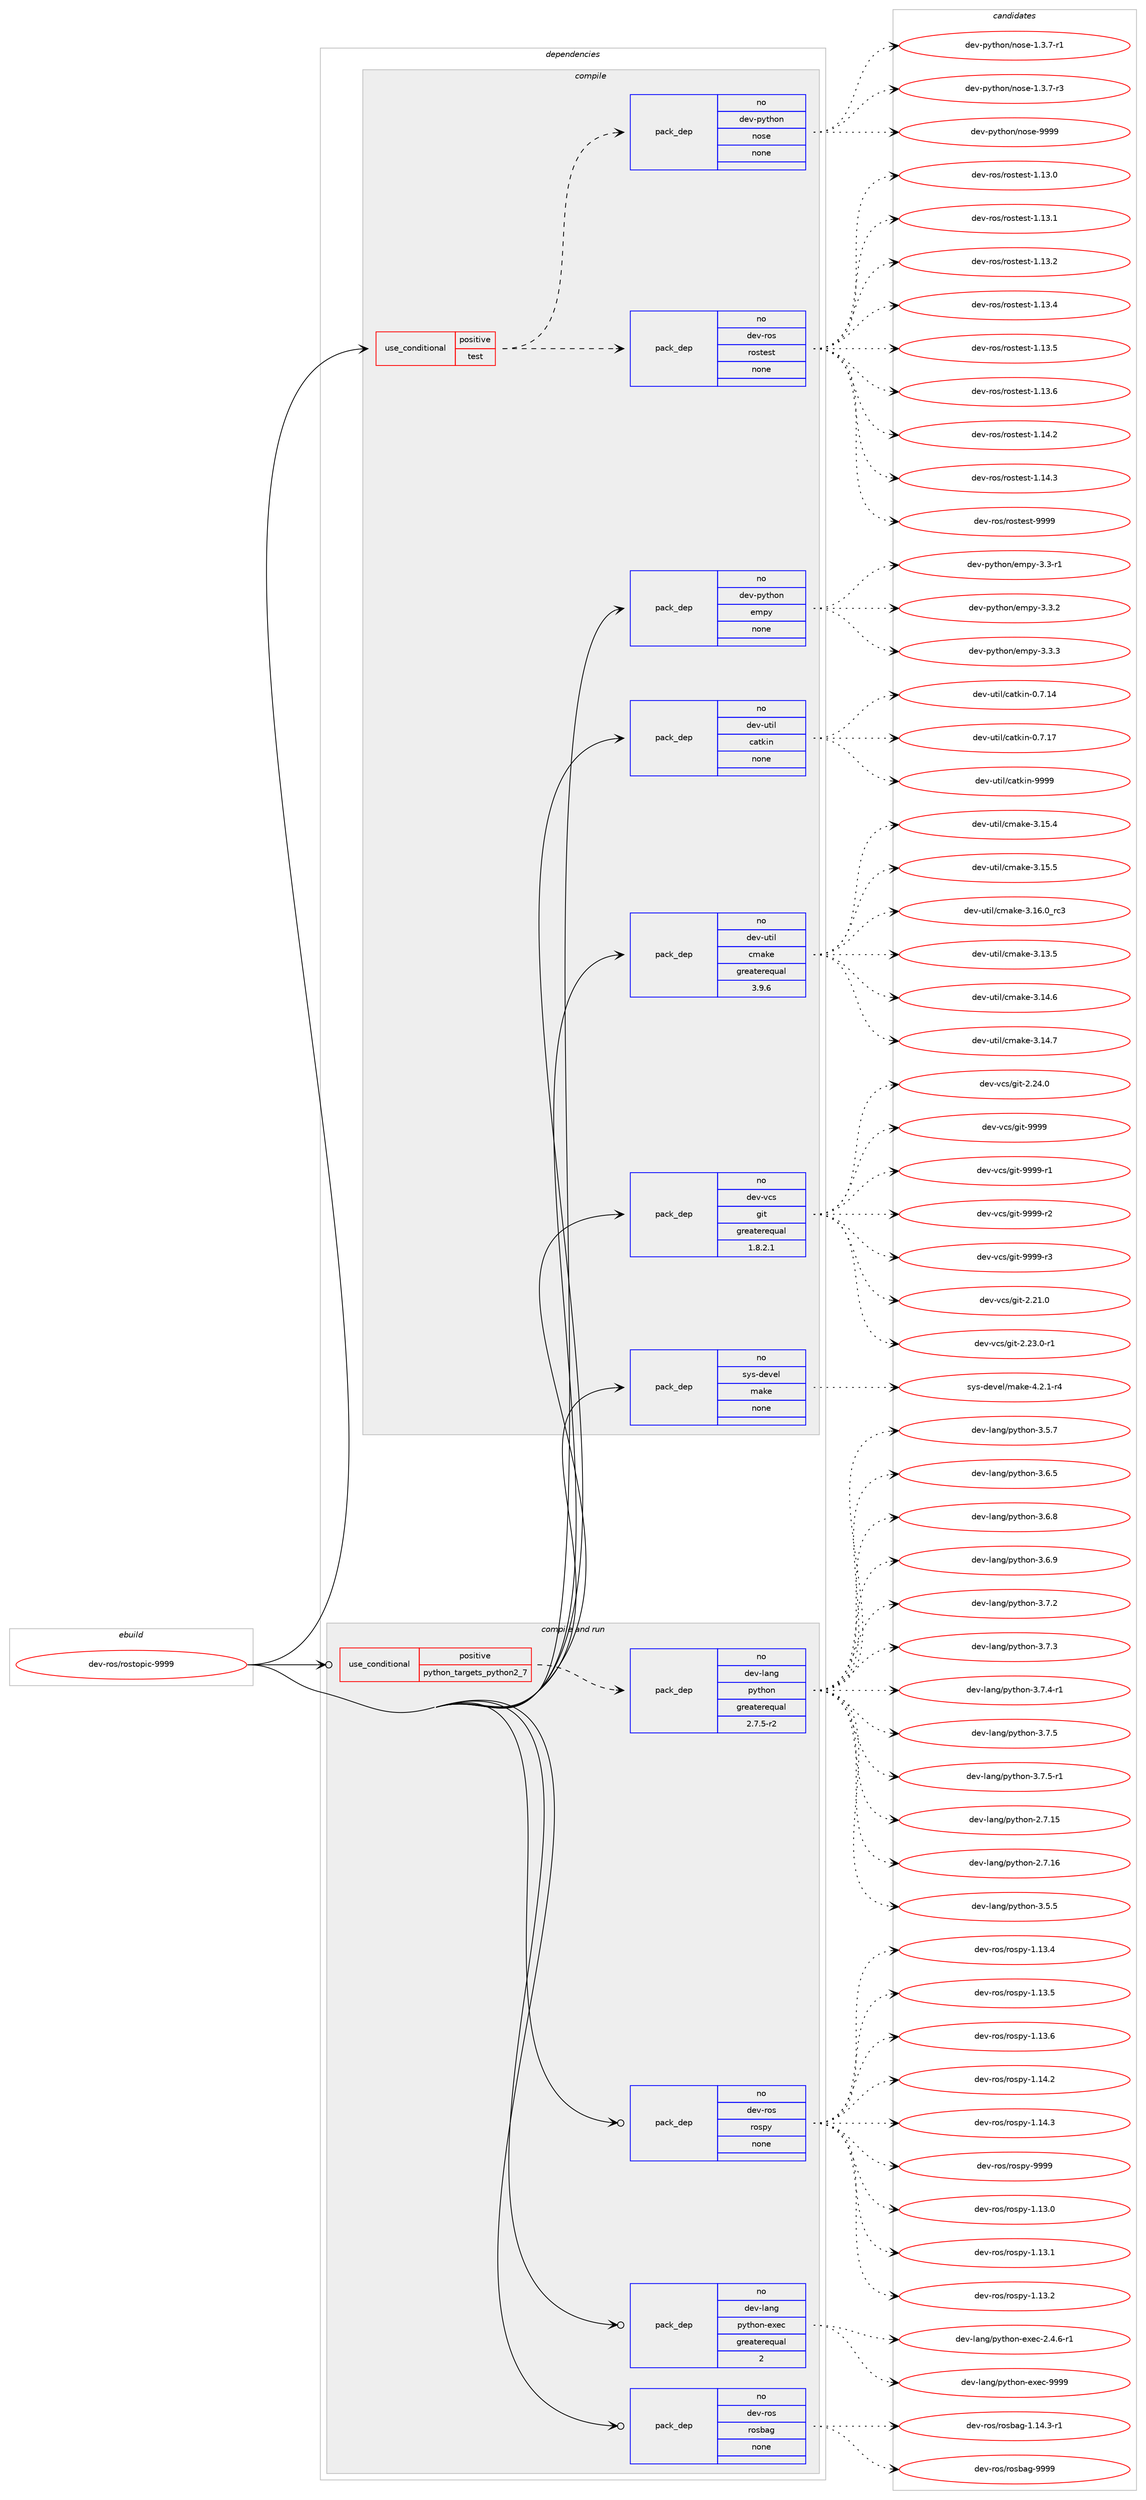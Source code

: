 digraph prolog {

# *************
# Graph options
# *************

newrank=true;
concentrate=true;
compound=true;
graph [rankdir=LR,fontname=Helvetica,fontsize=10,ranksep=1.5];#, ranksep=2.5, nodesep=0.2];
edge  [arrowhead=vee];
node  [fontname=Helvetica,fontsize=10];

# **********
# The ebuild
# **********

subgraph cluster_leftcol {
color=gray;
rank=same;
label=<<i>ebuild</i>>;
id [label="dev-ros/rostopic-9999", color=red, width=4, href="../dev-ros/rostopic-9999.svg"];
}

# ****************
# The dependencies
# ****************

subgraph cluster_midcol {
color=gray;
label=<<i>dependencies</i>>;
subgraph cluster_compile {
fillcolor="#eeeeee";
style=filled;
label=<<i>compile</i>>;
subgraph cond155204 {
dependency664817 [label=<<TABLE BORDER="0" CELLBORDER="1" CELLSPACING="0" CELLPADDING="4"><TR><TD ROWSPAN="3" CELLPADDING="10">use_conditional</TD></TR><TR><TD>positive</TD></TR><TR><TD>test</TD></TR></TABLE>>, shape=none, color=red];
subgraph pack497707 {
dependency664818 [label=<<TABLE BORDER="0" CELLBORDER="1" CELLSPACING="0" CELLPADDING="4" WIDTH="220"><TR><TD ROWSPAN="6" CELLPADDING="30">pack_dep</TD></TR><TR><TD WIDTH="110">no</TD></TR><TR><TD>dev-ros</TD></TR><TR><TD>rostest</TD></TR><TR><TD>none</TD></TR><TR><TD></TD></TR></TABLE>>, shape=none, color=blue];
}
dependency664817:e -> dependency664818:w [weight=20,style="dashed",arrowhead="vee"];
subgraph pack497708 {
dependency664819 [label=<<TABLE BORDER="0" CELLBORDER="1" CELLSPACING="0" CELLPADDING="4" WIDTH="220"><TR><TD ROWSPAN="6" CELLPADDING="30">pack_dep</TD></TR><TR><TD WIDTH="110">no</TD></TR><TR><TD>dev-python</TD></TR><TR><TD>nose</TD></TR><TR><TD>none</TD></TR><TR><TD></TD></TR></TABLE>>, shape=none, color=blue];
}
dependency664817:e -> dependency664819:w [weight=20,style="dashed",arrowhead="vee"];
}
id:e -> dependency664817:w [weight=20,style="solid",arrowhead="vee"];
subgraph pack497709 {
dependency664820 [label=<<TABLE BORDER="0" CELLBORDER="1" CELLSPACING="0" CELLPADDING="4" WIDTH="220"><TR><TD ROWSPAN="6" CELLPADDING="30">pack_dep</TD></TR><TR><TD WIDTH="110">no</TD></TR><TR><TD>dev-python</TD></TR><TR><TD>empy</TD></TR><TR><TD>none</TD></TR><TR><TD></TD></TR></TABLE>>, shape=none, color=blue];
}
id:e -> dependency664820:w [weight=20,style="solid",arrowhead="vee"];
subgraph pack497710 {
dependency664821 [label=<<TABLE BORDER="0" CELLBORDER="1" CELLSPACING="0" CELLPADDING="4" WIDTH="220"><TR><TD ROWSPAN="6" CELLPADDING="30">pack_dep</TD></TR><TR><TD WIDTH="110">no</TD></TR><TR><TD>dev-util</TD></TR><TR><TD>catkin</TD></TR><TR><TD>none</TD></TR><TR><TD></TD></TR></TABLE>>, shape=none, color=blue];
}
id:e -> dependency664821:w [weight=20,style="solid",arrowhead="vee"];
subgraph pack497711 {
dependency664822 [label=<<TABLE BORDER="0" CELLBORDER="1" CELLSPACING="0" CELLPADDING="4" WIDTH="220"><TR><TD ROWSPAN="6" CELLPADDING="30">pack_dep</TD></TR><TR><TD WIDTH="110">no</TD></TR><TR><TD>dev-util</TD></TR><TR><TD>cmake</TD></TR><TR><TD>greaterequal</TD></TR><TR><TD>3.9.6</TD></TR></TABLE>>, shape=none, color=blue];
}
id:e -> dependency664822:w [weight=20,style="solid",arrowhead="vee"];
subgraph pack497712 {
dependency664823 [label=<<TABLE BORDER="0" CELLBORDER="1" CELLSPACING="0" CELLPADDING="4" WIDTH="220"><TR><TD ROWSPAN="6" CELLPADDING="30">pack_dep</TD></TR><TR><TD WIDTH="110">no</TD></TR><TR><TD>dev-vcs</TD></TR><TR><TD>git</TD></TR><TR><TD>greaterequal</TD></TR><TR><TD>1.8.2.1</TD></TR></TABLE>>, shape=none, color=blue];
}
id:e -> dependency664823:w [weight=20,style="solid",arrowhead="vee"];
subgraph pack497713 {
dependency664824 [label=<<TABLE BORDER="0" CELLBORDER="1" CELLSPACING="0" CELLPADDING="4" WIDTH="220"><TR><TD ROWSPAN="6" CELLPADDING="30">pack_dep</TD></TR><TR><TD WIDTH="110">no</TD></TR><TR><TD>sys-devel</TD></TR><TR><TD>make</TD></TR><TR><TD>none</TD></TR><TR><TD></TD></TR></TABLE>>, shape=none, color=blue];
}
id:e -> dependency664824:w [weight=20,style="solid",arrowhead="vee"];
}
subgraph cluster_compileandrun {
fillcolor="#eeeeee";
style=filled;
label=<<i>compile and run</i>>;
subgraph cond155205 {
dependency664825 [label=<<TABLE BORDER="0" CELLBORDER="1" CELLSPACING="0" CELLPADDING="4"><TR><TD ROWSPAN="3" CELLPADDING="10">use_conditional</TD></TR><TR><TD>positive</TD></TR><TR><TD>python_targets_python2_7</TD></TR></TABLE>>, shape=none, color=red];
subgraph pack497714 {
dependency664826 [label=<<TABLE BORDER="0" CELLBORDER="1" CELLSPACING="0" CELLPADDING="4" WIDTH="220"><TR><TD ROWSPAN="6" CELLPADDING="30">pack_dep</TD></TR><TR><TD WIDTH="110">no</TD></TR><TR><TD>dev-lang</TD></TR><TR><TD>python</TD></TR><TR><TD>greaterequal</TD></TR><TR><TD>2.7.5-r2</TD></TR></TABLE>>, shape=none, color=blue];
}
dependency664825:e -> dependency664826:w [weight=20,style="dashed",arrowhead="vee"];
}
id:e -> dependency664825:w [weight=20,style="solid",arrowhead="odotvee"];
subgraph pack497715 {
dependency664827 [label=<<TABLE BORDER="0" CELLBORDER="1" CELLSPACING="0" CELLPADDING="4" WIDTH="220"><TR><TD ROWSPAN="6" CELLPADDING="30">pack_dep</TD></TR><TR><TD WIDTH="110">no</TD></TR><TR><TD>dev-lang</TD></TR><TR><TD>python-exec</TD></TR><TR><TD>greaterequal</TD></TR><TR><TD>2</TD></TR></TABLE>>, shape=none, color=blue];
}
id:e -> dependency664827:w [weight=20,style="solid",arrowhead="odotvee"];
subgraph pack497716 {
dependency664828 [label=<<TABLE BORDER="0" CELLBORDER="1" CELLSPACING="0" CELLPADDING="4" WIDTH="220"><TR><TD ROWSPAN="6" CELLPADDING="30">pack_dep</TD></TR><TR><TD WIDTH="110">no</TD></TR><TR><TD>dev-ros</TD></TR><TR><TD>rosbag</TD></TR><TR><TD>none</TD></TR><TR><TD></TD></TR></TABLE>>, shape=none, color=blue];
}
id:e -> dependency664828:w [weight=20,style="solid",arrowhead="odotvee"];
subgraph pack497717 {
dependency664829 [label=<<TABLE BORDER="0" CELLBORDER="1" CELLSPACING="0" CELLPADDING="4" WIDTH="220"><TR><TD ROWSPAN="6" CELLPADDING="30">pack_dep</TD></TR><TR><TD WIDTH="110">no</TD></TR><TR><TD>dev-ros</TD></TR><TR><TD>rospy</TD></TR><TR><TD>none</TD></TR><TR><TD></TD></TR></TABLE>>, shape=none, color=blue];
}
id:e -> dependency664829:w [weight=20,style="solid",arrowhead="odotvee"];
}
subgraph cluster_run {
fillcolor="#eeeeee";
style=filled;
label=<<i>run</i>>;
}
}

# **************
# The candidates
# **************

subgraph cluster_choices {
rank=same;
color=gray;
label=<<i>candidates</i>>;

subgraph choice497707 {
color=black;
nodesep=1;
choice100101118451141111154711411111511610111511645494649514648 [label="dev-ros/rostest-1.13.0", color=red, width=4,href="../dev-ros/rostest-1.13.0.svg"];
choice100101118451141111154711411111511610111511645494649514649 [label="dev-ros/rostest-1.13.1", color=red, width=4,href="../dev-ros/rostest-1.13.1.svg"];
choice100101118451141111154711411111511610111511645494649514650 [label="dev-ros/rostest-1.13.2", color=red, width=4,href="../dev-ros/rostest-1.13.2.svg"];
choice100101118451141111154711411111511610111511645494649514652 [label="dev-ros/rostest-1.13.4", color=red, width=4,href="../dev-ros/rostest-1.13.4.svg"];
choice100101118451141111154711411111511610111511645494649514653 [label="dev-ros/rostest-1.13.5", color=red, width=4,href="../dev-ros/rostest-1.13.5.svg"];
choice100101118451141111154711411111511610111511645494649514654 [label="dev-ros/rostest-1.13.6", color=red, width=4,href="../dev-ros/rostest-1.13.6.svg"];
choice100101118451141111154711411111511610111511645494649524650 [label="dev-ros/rostest-1.14.2", color=red, width=4,href="../dev-ros/rostest-1.14.2.svg"];
choice100101118451141111154711411111511610111511645494649524651 [label="dev-ros/rostest-1.14.3", color=red, width=4,href="../dev-ros/rostest-1.14.3.svg"];
choice10010111845114111115471141111151161011151164557575757 [label="dev-ros/rostest-9999", color=red, width=4,href="../dev-ros/rostest-9999.svg"];
dependency664818:e -> choice100101118451141111154711411111511610111511645494649514648:w [style=dotted,weight="100"];
dependency664818:e -> choice100101118451141111154711411111511610111511645494649514649:w [style=dotted,weight="100"];
dependency664818:e -> choice100101118451141111154711411111511610111511645494649514650:w [style=dotted,weight="100"];
dependency664818:e -> choice100101118451141111154711411111511610111511645494649514652:w [style=dotted,weight="100"];
dependency664818:e -> choice100101118451141111154711411111511610111511645494649514653:w [style=dotted,weight="100"];
dependency664818:e -> choice100101118451141111154711411111511610111511645494649514654:w [style=dotted,weight="100"];
dependency664818:e -> choice100101118451141111154711411111511610111511645494649524650:w [style=dotted,weight="100"];
dependency664818:e -> choice100101118451141111154711411111511610111511645494649524651:w [style=dotted,weight="100"];
dependency664818:e -> choice10010111845114111115471141111151161011151164557575757:w [style=dotted,weight="100"];
}
subgraph choice497708 {
color=black;
nodesep=1;
choice10010111845112121116104111110471101111151014549465146554511449 [label="dev-python/nose-1.3.7-r1", color=red, width=4,href="../dev-python/nose-1.3.7-r1.svg"];
choice10010111845112121116104111110471101111151014549465146554511451 [label="dev-python/nose-1.3.7-r3", color=red, width=4,href="../dev-python/nose-1.3.7-r3.svg"];
choice10010111845112121116104111110471101111151014557575757 [label="dev-python/nose-9999", color=red, width=4,href="../dev-python/nose-9999.svg"];
dependency664819:e -> choice10010111845112121116104111110471101111151014549465146554511449:w [style=dotted,weight="100"];
dependency664819:e -> choice10010111845112121116104111110471101111151014549465146554511451:w [style=dotted,weight="100"];
dependency664819:e -> choice10010111845112121116104111110471101111151014557575757:w [style=dotted,weight="100"];
}
subgraph choice497709 {
color=black;
nodesep=1;
choice1001011184511212111610411111047101109112121455146514511449 [label="dev-python/empy-3.3-r1", color=red, width=4,href="../dev-python/empy-3.3-r1.svg"];
choice1001011184511212111610411111047101109112121455146514650 [label="dev-python/empy-3.3.2", color=red, width=4,href="../dev-python/empy-3.3.2.svg"];
choice1001011184511212111610411111047101109112121455146514651 [label="dev-python/empy-3.3.3", color=red, width=4,href="../dev-python/empy-3.3.3.svg"];
dependency664820:e -> choice1001011184511212111610411111047101109112121455146514511449:w [style=dotted,weight="100"];
dependency664820:e -> choice1001011184511212111610411111047101109112121455146514650:w [style=dotted,weight="100"];
dependency664820:e -> choice1001011184511212111610411111047101109112121455146514651:w [style=dotted,weight="100"];
}
subgraph choice497710 {
color=black;
nodesep=1;
choice1001011184511711610510847999711610710511045484655464952 [label="dev-util/catkin-0.7.14", color=red, width=4,href="../dev-util/catkin-0.7.14.svg"];
choice1001011184511711610510847999711610710511045484655464955 [label="dev-util/catkin-0.7.17", color=red, width=4,href="../dev-util/catkin-0.7.17.svg"];
choice100101118451171161051084799971161071051104557575757 [label="dev-util/catkin-9999", color=red, width=4,href="../dev-util/catkin-9999.svg"];
dependency664821:e -> choice1001011184511711610510847999711610710511045484655464952:w [style=dotted,weight="100"];
dependency664821:e -> choice1001011184511711610510847999711610710511045484655464955:w [style=dotted,weight="100"];
dependency664821:e -> choice100101118451171161051084799971161071051104557575757:w [style=dotted,weight="100"];
}
subgraph choice497711 {
color=black;
nodesep=1;
choice1001011184511711610510847991099710710145514649514653 [label="dev-util/cmake-3.13.5", color=red, width=4,href="../dev-util/cmake-3.13.5.svg"];
choice1001011184511711610510847991099710710145514649524654 [label="dev-util/cmake-3.14.6", color=red, width=4,href="../dev-util/cmake-3.14.6.svg"];
choice1001011184511711610510847991099710710145514649524655 [label="dev-util/cmake-3.14.7", color=red, width=4,href="../dev-util/cmake-3.14.7.svg"];
choice1001011184511711610510847991099710710145514649534652 [label="dev-util/cmake-3.15.4", color=red, width=4,href="../dev-util/cmake-3.15.4.svg"];
choice1001011184511711610510847991099710710145514649534653 [label="dev-util/cmake-3.15.5", color=red, width=4,href="../dev-util/cmake-3.15.5.svg"];
choice1001011184511711610510847991099710710145514649544648951149951 [label="dev-util/cmake-3.16.0_rc3", color=red, width=4,href="../dev-util/cmake-3.16.0_rc3.svg"];
dependency664822:e -> choice1001011184511711610510847991099710710145514649514653:w [style=dotted,weight="100"];
dependency664822:e -> choice1001011184511711610510847991099710710145514649524654:w [style=dotted,weight="100"];
dependency664822:e -> choice1001011184511711610510847991099710710145514649524655:w [style=dotted,weight="100"];
dependency664822:e -> choice1001011184511711610510847991099710710145514649534652:w [style=dotted,weight="100"];
dependency664822:e -> choice1001011184511711610510847991099710710145514649534653:w [style=dotted,weight="100"];
dependency664822:e -> choice1001011184511711610510847991099710710145514649544648951149951:w [style=dotted,weight="100"];
}
subgraph choice497712 {
color=black;
nodesep=1;
choice10010111845118991154710310511645504650494648 [label="dev-vcs/git-2.21.0", color=red, width=4,href="../dev-vcs/git-2.21.0.svg"];
choice100101118451189911547103105116455046505146484511449 [label="dev-vcs/git-2.23.0-r1", color=red, width=4,href="../dev-vcs/git-2.23.0-r1.svg"];
choice10010111845118991154710310511645504650524648 [label="dev-vcs/git-2.24.0", color=red, width=4,href="../dev-vcs/git-2.24.0.svg"];
choice1001011184511899115471031051164557575757 [label="dev-vcs/git-9999", color=red, width=4,href="../dev-vcs/git-9999.svg"];
choice10010111845118991154710310511645575757574511449 [label="dev-vcs/git-9999-r1", color=red, width=4,href="../dev-vcs/git-9999-r1.svg"];
choice10010111845118991154710310511645575757574511450 [label="dev-vcs/git-9999-r2", color=red, width=4,href="../dev-vcs/git-9999-r2.svg"];
choice10010111845118991154710310511645575757574511451 [label="dev-vcs/git-9999-r3", color=red, width=4,href="../dev-vcs/git-9999-r3.svg"];
dependency664823:e -> choice10010111845118991154710310511645504650494648:w [style=dotted,weight="100"];
dependency664823:e -> choice100101118451189911547103105116455046505146484511449:w [style=dotted,weight="100"];
dependency664823:e -> choice10010111845118991154710310511645504650524648:w [style=dotted,weight="100"];
dependency664823:e -> choice1001011184511899115471031051164557575757:w [style=dotted,weight="100"];
dependency664823:e -> choice10010111845118991154710310511645575757574511449:w [style=dotted,weight="100"];
dependency664823:e -> choice10010111845118991154710310511645575757574511450:w [style=dotted,weight="100"];
dependency664823:e -> choice10010111845118991154710310511645575757574511451:w [style=dotted,weight="100"];
}
subgraph choice497713 {
color=black;
nodesep=1;
choice1151211154510010111810110847109971071014552465046494511452 [label="sys-devel/make-4.2.1-r4", color=red, width=4,href="../sys-devel/make-4.2.1-r4.svg"];
dependency664824:e -> choice1151211154510010111810110847109971071014552465046494511452:w [style=dotted,weight="100"];
}
subgraph choice497714 {
color=black;
nodesep=1;
choice10010111845108971101034711212111610411111045504655464953 [label="dev-lang/python-2.7.15", color=red, width=4,href="../dev-lang/python-2.7.15.svg"];
choice10010111845108971101034711212111610411111045504655464954 [label="dev-lang/python-2.7.16", color=red, width=4,href="../dev-lang/python-2.7.16.svg"];
choice100101118451089711010347112121116104111110455146534653 [label="dev-lang/python-3.5.5", color=red, width=4,href="../dev-lang/python-3.5.5.svg"];
choice100101118451089711010347112121116104111110455146534655 [label="dev-lang/python-3.5.7", color=red, width=4,href="../dev-lang/python-3.5.7.svg"];
choice100101118451089711010347112121116104111110455146544653 [label="dev-lang/python-3.6.5", color=red, width=4,href="../dev-lang/python-3.6.5.svg"];
choice100101118451089711010347112121116104111110455146544656 [label="dev-lang/python-3.6.8", color=red, width=4,href="../dev-lang/python-3.6.8.svg"];
choice100101118451089711010347112121116104111110455146544657 [label="dev-lang/python-3.6.9", color=red, width=4,href="../dev-lang/python-3.6.9.svg"];
choice100101118451089711010347112121116104111110455146554650 [label="dev-lang/python-3.7.2", color=red, width=4,href="../dev-lang/python-3.7.2.svg"];
choice100101118451089711010347112121116104111110455146554651 [label="dev-lang/python-3.7.3", color=red, width=4,href="../dev-lang/python-3.7.3.svg"];
choice1001011184510897110103471121211161041111104551465546524511449 [label="dev-lang/python-3.7.4-r1", color=red, width=4,href="../dev-lang/python-3.7.4-r1.svg"];
choice100101118451089711010347112121116104111110455146554653 [label="dev-lang/python-3.7.5", color=red, width=4,href="../dev-lang/python-3.7.5.svg"];
choice1001011184510897110103471121211161041111104551465546534511449 [label="dev-lang/python-3.7.5-r1", color=red, width=4,href="../dev-lang/python-3.7.5-r1.svg"];
dependency664826:e -> choice10010111845108971101034711212111610411111045504655464953:w [style=dotted,weight="100"];
dependency664826:e -> choice10010111845108971101034711212111610411111045504655464954:w [style=dotted,weight="100"];
dependency664826:e -> choice100101118451089711010347112121116104111110455146534653:w [style=dotted,weight="100"];
dependency664826:e -> choice100101118451089711010347112121116104111110455146534655:w [style=dotted,weight="100"];
dependency664826:e -> choice100101118451089711010347112121116104111110455146544653:w [style=dotted,weight="100"];
dependency664826:e -> choice100101118451089711010347112121116104111110455146544656:w [style=dotted,weight="100"];
dependency664826:e -> choice100101118451089711010347112121116104111110455146544657:w [style=dotted,weight="100"];
dependency664826:e -> choice100101118451089711010347112121116104111110455146554650:w [style=dotted,weight="100"];
dependency664826:e -> choice100101118451089711010347112121116104111110455146554651:w [style=dotted,weight="100"];
dependency664826:e -> choice1001011184510897110103471121211161041111104551465546524511449:w [style=dotted,weight="100"];
dependency664826:e -> choice100101118451089711010347112121116104111110455146554653:w [style=dotted,weight="100"];
dependency664826:e -> choice1001011184510897110103471121211161041111104551465546534511449:w [style=dotted,weight="100"];
}
subgraph choice497715 {
color=black;
nodesep=1;
choice10010111845108971101034711212111610411111045101120101994550465246544511449 [label="dev-lang/python-exec-2.4.6-r1", color=red, width=4,href="../dev-lang/python-exec-2.4.6-r1.svg"];
choice10010111845108971101034711212111610411111045101120101994557575757 [label="dev-lang/python-exec-9999", color=red, width=4,href="../dev-lang/python-exec-9999.svg"];
dependency664827:e -> choice10010111845108971101034711212111610411111045101120101994550465246544511449:w [style=dotted,weight="100"];
dependency664827:e -> choice10010111845108971101034711212111610411111045101120101994557575757:w [style=dotted,weight="100"];
}
subgraph choice497716 {
color=black;
nodesep=1;
choice10010111845114111115471141111159897103454946495246514511449 [label="dev-ros/rosbag-1.14.3-r1", color=red, width=4,href="../dev-ros/rosbag-1.14.3-r1.svg"];
choice100101118451141111154711411111598971034557575757 [label="dev-ros/rosbag-9999", color=red, width=4,href="../dev-ros/rosbag-9999.svg"];
dependency664828:e -> choice10010111845114111115471141111159897103454946495246514511449:w [style=dotted,weight="100"];
dependency664828:e -> choice100101118451141111154711411111598971034557575757:w [style=dotted,weight="100"];
}
subgraph choice497717 {
color=black;
nodesep=1;
choice100101118451141111154711411111511212145494649514648 [label="dev-ros/rospy-1.13.0", color=red, width=4,href="../dev-ros/rospy-1.13.0.svg"];
choice100101118451141111154711411111511212145494649514649 [label="dev-ros/rospy-1.13.1", color=red, width=4,href="../dev-ros/rospy-1.13.1.svg"];
choice100101118451141111154711411111511212145494649514650 [label="dev-ros/rospy-1.13.2", color=red, width=4,href="../dev-ros/rospy-1.13.2.svg"];
choice100101118451141111154711411111511212145494649514652 [label="dev-ros/rospy-1.13.4", color=red, width=4,href="../dev-ros/rospy-1.13.4.svg"];
choice100101118451141111154711411111511212145494649514653 [label="dev-ros/rospy-1.13.5", color=red, width=4,href="../dev-ros/rospy-1.13.5.svg"];
choice100101118451141111154711411111511212145494649514654 [label="dev-ros/rospy-1.13.6", color=red, width=4,href="../dev-ros/rospy-1.13.6.svg"];
choice100101118451141111154711411111511212145494649524650 [label="dev-ros/rospy-1.14.2", color=red, width=4,href="../dev-ros/rospy-1.14.2.svg"];
choice100101118451141111154711411111511212145494649524651 [label="dev-ros/rospy-1.14.3", color=red, width=4,href="../dev-ros/rospy-1.14.3.svg"];
choice10010111845114111115471141111151121214557575757 [label="dev-ros/rospy-9999", color=red, width=4,href="../dev-ros/rospy-9999.svg"];
dependency664829:e -> choice100101118451141111154711411111511212145494649514648:w [style=dotted,weight="100"];
dependency664829:e -> choice100101118451141111154711411111511212145494649514649:w [style=dotted,weight="100"];
dependency664829:e -> choice100101118451141111154711411111511212145494649514650:w [style=dotted,weight="100"];
dependency664829:e -> choice100101118451141111154711411111511212145494649514652:w [style=dotted,weight="100"];
dependency664829:e -> choice100101118451141111154711411111511212145494649514653:w [style=dotted,weight="100"];
dependency664829:e -> choice100101118451141111154711411111511212145494649514654:w [style=dotted,weight="100"];
dependency664829:e -> choice100101118451141111154711411111511212145494649524650:w [style=dotted,weight="100"];
dependency664829:e -> choice100101118451141111154711411111511212145494649524651:w [style=dotted,weight="100"];
dependency664829:e -> choice10010111845114111115471141111151121214557575757:w [style=dotted,weight="100"];
}
}

}
